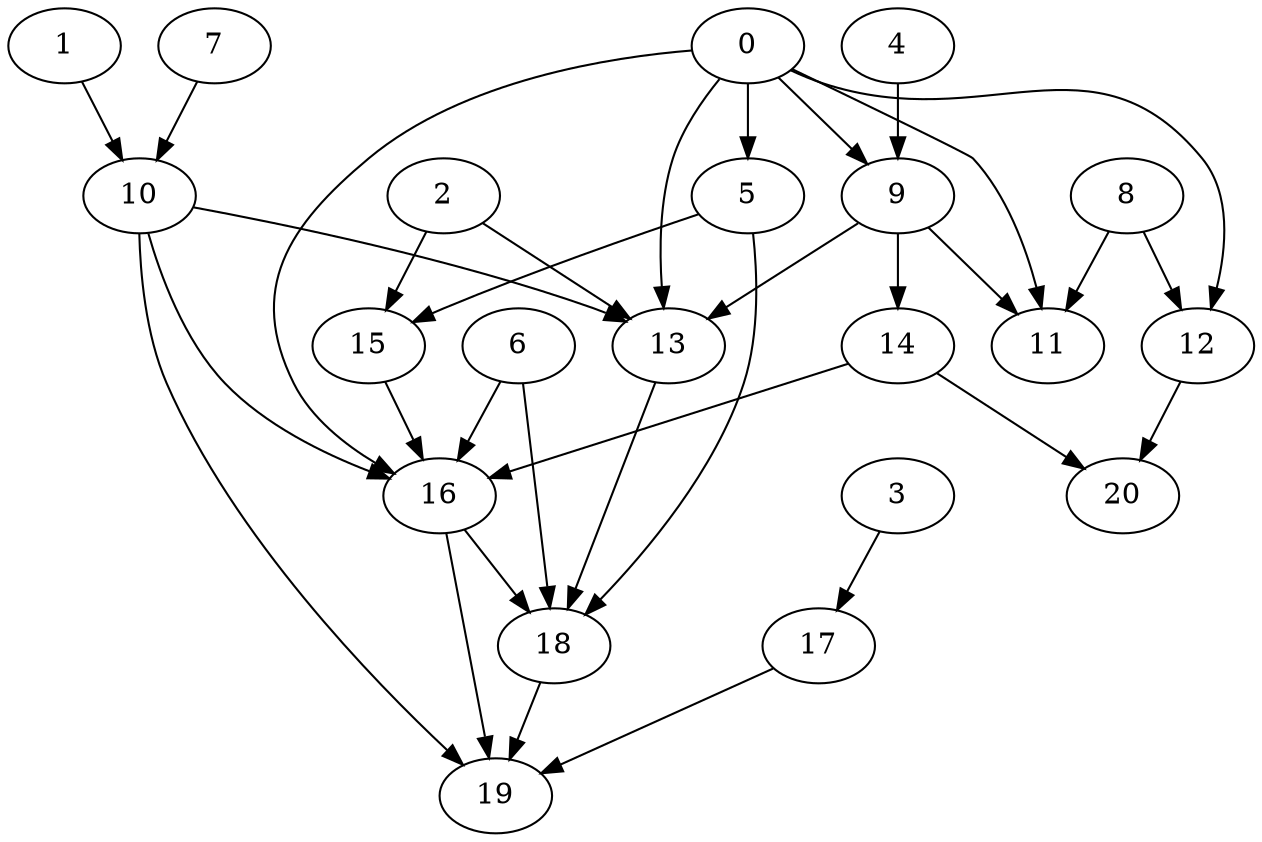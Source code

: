 digraph "Random_Nodes_21_Density_1.57_CCR_0.10_WeightType_Random" {
	graph ["Duplicate states"=0,
		GraphType=Random,
		"Max states in OPEN"=0,
		Modes="120000ms; topo-ordered tasks, ; Pruning: task equivalence, fixed order ready list, ; F-value: ; Optimisation: best schedule length (\
SL) optimisation on equal, ",
		NumberOfTasks=21,
		"Pruned using list schedule length"=1,
		"States removed from OPEN"=0,
		TargetSystem="Homogeneous-4",
		"Time to schedule (ms)"=108,
		"Total idle time"=3,
		"Total schedule length"=630,
		"Total sequential time"=1857,
		"Total states created"=2
	];
	0	["Finish time"=119,
		Processor=0,
		"Start time"=0,
		Weight=119];
	5	["Finish time"=290,
		Processor=0,
		"Start time"=119,
		Weight=171];
	0 -> 5	[Weight=3];
	9	["Finish time"=173,
		Processor=2,
		"Start time"=122,
		Weight=51];
	0 -> 9	[Weight=3];
	13	["Finish time"=324,
		Processor=1,
		"Start time"=205,
		Weight=119];
	0 -> 13	[Weight=9];
	16	["Finish time"=426,
		Processor=0,
		"Start time"=341,
		Weight=85];
	0 -> 16	[Weight=10];
	12	["Finish time"=275,
		Processor=2,
		"Start time"=241,
		Weight=34];
	0 -> 12	[Weight=6];
	11	["Finish time"=392,
		Processor=1,
		"Start time"=324,
		Weight=68];
	0 -> 11	[Weight=4];
	1	["Finish time"=68,
		Processor=1,
		"Start time"=0,
		Weight=68];
	10	["Finish time"=205,
		Processor=1,
		"Start time"=68,
		Weight=137];
	1 -> 10	[Weight=7];
	15	["Finish time"=341,
		Processor=0,
		"Start time"=290,
		Weight=51];
	5 -> 15	[Weight=9];
	18	["Finish time"=545,
		Processor=0,
		"Start time"=426,
		Weight=119];
	5 -> 18	[Weight=9];
	7	["Finish time"=51,
		Processor=2,
		"Start time"=0,
		Weight=51];
	7 -> 10	[Weight=2];
	10 -> 13	[Weight=10];
	10 -> 16	[Weight=5];
	19	["Finish time"=630,
		Processor=0,
		"Start time"=545,
		Weight=85];
	10 -> 19	[Weight=8];
	4	["Finish time"=51,
		Processor=3,
		"Start time"=0,
		Weight=51];
	4 -> 9	[Weight=6];
	2	["Finish time"=119,
		Processor=2,
		"Start time"=51,
		Weight=68];
	2 -> 15	[Weight=3];
	2 -> 13	[Weight=9];
	6	["Finish time"=153,
		Processor=3,
		"Start time"=51,
		Weight=102];
	6 -> 16	[Weight=4];
	6 -> 18	[Weight=6];
	14	["Finish time"=207,
		Processor=2,
		"Start time"=173,
		Weight=34];
	9 -> 14	[Weight=8];
	9 -> 13	[Weight=2];
	9 -> 11	[Weight=5];
	15 -> 16	[Weight=10];
	3	["Finish time"=272,
		Processor=3,
		"Start time"=153,
		Weight=119];
	17	["Finish time"=409,
		Processor=3,
		"Start time"=272,
		Weight=137];
	3 -> 17	[Weight=2];
	14 -> 16	[Weight=7];
	20	["Finish time"=429,
		Processor=2,
		"Start time"=275,
		Weight=154];
	14 -> 20	[Weight=5];
	13 -> 18	[Weight=8];
	16 -> 18	[Weight=2];
	16 -> 19	[Weight=2];
	8	["Finish time"=241,
		Processor=2,
		"Start time"=207,
		Weight=34];
	8 -> 12	[Weight=3];
	8 -> 11	[Weight=4];
	17 -> 19	[Weight=4];
	18 -> 19	[Weight=8];
	12 -> 20	[Weight=3];
}
